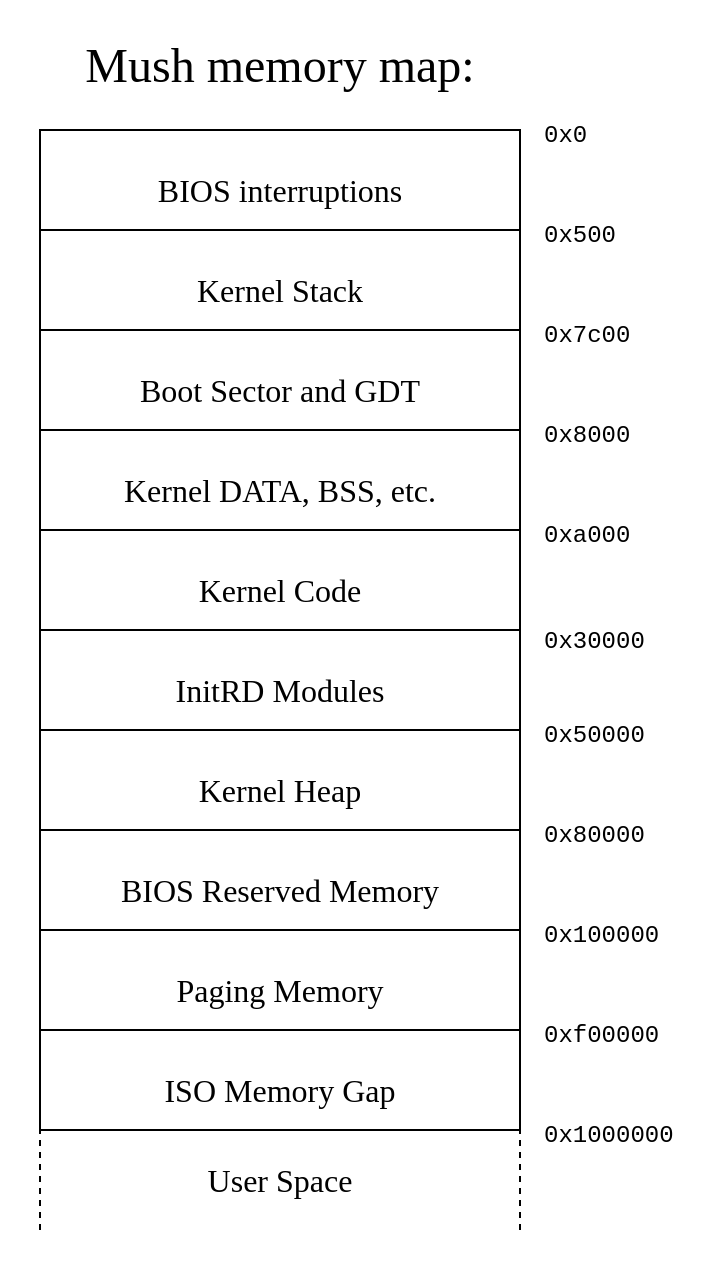 <mxfile version="20.8.3" type="device"><diagram id="odtlT9COsLVvr1XrGEwN" name="Страница 1"><mxGraphModel dx="880" dy="451" grid="1" gridSize="10" guides="1" tooltips="1" connect="1" arrows="1" fold="1" page="1" pageScale="1" pageWidth="827" pageHeight="1169" math="0" shadow="0"><root><mxCell id="0"/><mxCell id="1" parent="0"/><mxCell id="FUrqRtMcUhXRgUg9xQRO-18" value="" style="rounded=0;whiteSpace=wrap;html=1;dashed=1;fontFamily=Verdana;fontSize=16;strokeColor=none;" parent="1" vertex="1"><mxGeometry x="60" y="25" width="350" height="635" as="geometry"/></mxCell><mxCell id="FUrqRtMcUhXRgUg9xQRO-3" value="&lt;font face=&quot;Verdana&quot; style=&quot;font-size: 16px;&quot;&gt;BIOS interruptions&lt;/font&gt;" style="rounded=0;whiteSpace=wrap;html=1;fontFamily=Lucida Console;fontSize=32;" parent="1" vertex="1"><mxGeometry x="80" y="90" width="240" height="50" as="geometry"/></mxCell><mxCell id="FUrqRtMcUhXRgUg9xQRO-5" value="&lt;font style=&quot;font-size: 24px;&quot;&gt;Mush memory map:&lt;/font&gt;" style="text;html=1;strokeColor=none;fillColor=none;align=center;verticalAlign=middle;whiteSpace=wrap;rounded=0;fontFamily=Georgia;fontSize=32;" parent="1" vertex="1"><mxGeometry x="80" y="40" width="240" height="30" as="geometry"/></mxCell><mxCell id="FUrqRtMcUhXRgUg9xQRO-6" value="&lt;font face=&quot;Verdana&quot; style=&quot;font-size: 16px;&quot;&gt;Kernel Stack&lt;/font&gt;" style="rounded=0;whiteSpace=wrap;html=1;fontFamily=Lucida Console;fontSize=32;" parent="1" vertex="1"><mxGeometry x="80" y="140" width="240" height="50" as="geometry"/></mxCell><mxCell id="FUrqRtMcUhXRgUg9xQRO-7" value="&lt;font face=&quot;Verdana&quot; style=&quot;font-size: 16px;&quot;&gt;Boot Sector and GDT&lt;/font&gt;" style="rounded=0;whiteSpace=wrap;html=1;fontFamily=Lucida Console;fontSize=32;" parent="1" vertex="1"><mxGeometry x="80" y="190" width="240" height="50" as="geometry"/></mxCell><mxCell id="FUrqRtMcUhXRgUg9xQRO-8" value="&lt;font face=&quot;Verdana&quot; style=&quot;font-size: 16px;&quot;&gt;Kernel DATA, BSS, etc.&lt;/font&gt;" style="rounded=0;whiteSpace=wrap;html=1;fontFamily=Lucida Console;fontSize=32;" parent="1" vertex="1"><mxGeometry x="80" y="240" width="240" height="50" as="geometry"/></mxCell><mxCell id="FUrqRtMcUhXRgUg9xQRO-9" value="&lt;font face=&quot;Verdana&quot; style=&quot;font-size: 16px;&quot;&gt;Kernel Code&lt;/font&gt;" style="rounded=0;whiteSpace=wrap;html=1;fontFamily=Lucida Console;fontSize=32;" parent="1" vertex="1"><mxGeometry x="80" y="290" width="240" height="50" as="geometry"/></mxCell><mxCell id="FUrqRtMcUhXRgUg9xQRO-10" value="&lt;font face=&quot;Verdana&quot; style=&quot;font-size: 16px;&quot;&gt;Kernel Heap&lt;/font&gt;" style="rounded=0;whiteSpace=wrap;html=1;fontFamily=Lucida Console;fontSize=32;" parent="1" vertex="1"><mxGeometry x="80" y="390" width="240" height="50" as="geometry"/></mxCell><mxCell id="FUrqRtMcUhXRgUg9xQRO-11" value="&lt;font face=&quot;Verdana&quot; style=&quot;font-size: 16px;&quot;&gt;BIOS Reserved Memory&lt;/font&gt;" style="rounded=0;whiteSpace=wrap;html=1;fontFamily=Lucida Console;fontSize=32;" parent="1" vertex="1"><mxGeometry x="80" y="440" width="240" height="50" as="geometry"/></mxCell><mxCell id="FUrqRtMcUhXRgUg9xQRO-12" value="&lt;font face=&quot;Verdana&quot; style=&quot;font-size: 16px;&quot;&gt;Paging Memory&lt;/font&gt;" style="rounded=0;whiteSpace=wrap;html=1;fontFamily=Lucida Console;fontSize=32;" parent="1" vertex="1"><mxGeometry x="80" y="490" width="240" height="50" as="geometry"/></mxCell><mxCell id="FUrqRtMcUhXRgUg9xQRO-13" value="&lt;font face=&quot;Verdana&quot; style=&quot;font-size: 16px;&quot;&gt;ISO Memory Gap&lt;/font&gt;" style="rounded=0;whiteSpace=wrap;html=1;fontFamily=Lucida Console;fontSize=32;" parent="1" vertex="1"><mxGeometry x="80" y="540" width="240" height="50" as="geometry"/></mxCell><mxCell id="FUrqRtMcUhXRgUg9xQRO-15" value="User Space" style="text;html=1;strokeColor=none;fillColor=none;align=center;verticalAlign=middle;whiteSpace=wrap;rounded=0;dashed=1;fontFamily=Verdana;fontSize=16;" parent="1" vertex="1"><mxGeometry x="80" y="590" width="240" height="50" as="geometry"/></mxCell><mxCell id="FUrqRtMcUhXRgUg9xQRO-16" value="" style="endArrow=none;dashed=1;html=1;rounded=0;fontFamily=Verdana;fontSize=16;exitX=0;exitY=1;exitDx=0;exitDy=0;" parent="1" source="FUrqRtMcUhXRgUg9xQRO-15" edge="1"><mxGeometry width="50" height="50" relative="1" as="geometry"><mxPoint x="30" y="640" as="sourcePoint"/><mxPoint x="80" y="590" as="targetPoint"/></mxGeometry></mxCell><mxCell id="FUrqRtMcUhXRgUg9xQRO-17" value="" style="endArrow=none;dashed=1;html=1;rounded=0;fontFamily=Verdana;fontSize=16;entryX=1;entryY=0;entryDx=0;entryDy=0;exitX=1;exitY=1;exitDx=0;exitDy=0;" parent="1" source="FUrqRtMcUhXRgUg9xQRO-15" target="FUrqRtMcUhXRgUg9xQRO-15" edge="1"><mxGeometry width="50" height="50" relative="1" as="geometry"><mxPoint x="330" y="640" as="sourcePoint"/><mxPoint x="320" y="600" as="targetPoint"/></mxGeometry></mxCell><mxCell id="FUrqRtMcUhXRgUg9xQRO-19" value="&lt;font style=&quot;font-size: 12px;&quot; face=&quot;Courier New&quot;&gt;0x0&lt;/font&gt;" style="text;html=1;strokeColor=none;fillColor=none;align=left;verticalAlign=middle;whiteSpace=wrap;rounded=0;dashed=1;fontFamily=Verdana;fontSize=16;" parent="1" vertex="1"><mxGeometry x="330" y="70" width="70" height="40" as="geometry"/></mxCell><mxCell id="FUrqRtMcUhXRgUg9xQRO-23" value="&lt;font style=&quot;font-size: 12px;&quot; face=&quot;Courier New&quot;&gt;0x500&lt;/font&gt;" style="text;html=1;strokeColor=none;fillColor=none;align=left;verticalAlign=middle;whiteSpace=wrap;rounded=0;dashed=1;fontFamily=Verdana;fontSize=16;" parent="1" vertex="1"><mxGeometry x="330" y="120" width="70" height="40" as="geometry"/></mxCell><mxCell id="FUrqRtMcUhXRgUg9xQRO-24" value="&lt;font style=&quot;font-size: 12px;&quot; face=&quot;Courier New&quot;&gt;0x7c00&lt;/font&gt;" style="text;html=1;strokeColor=none;fillColor=none;align=left;verticalAlign=middle;whiteSpace=wrap;rounded=0;dashed=1;fontFamily=Verdana;fontSize=16;" parent="1" vertex="1"><mxGeometry x="330" y="170" width="70" height="40" as="geometry"/></mxCell><mxCell id="FUrqRtMcUhXRgUg9xQRO-25" value="&lt;font style=&quot;font-size: 12px;&quot; face=&quot;Courier New&quot;&gt;0x8000&lt;/font&gt;" style="text;html=1;strokeColor=none;fillColor=none;align=left;verticalAlign=middle;whiteSpace=wrap;rounded=0;dashed=1;fontFamily=Verdana;fontSize=16;" parent="1" vertex="1"><mxGeometry x="330" y="220" width="70" height="40" as="geometry"/></mxCell><mxCell id="FUrqRtMcUhXRgUg9xQRO-26" value="&lt;font style=&quot;font-size: 12px;&quot; face=&quot;Courier New&quot;&gt;0xa000&lt;/font&gt;" style="text;html=1;strokeColor=none;fillColor=none;align=left;verticalAlign=middle;whiteSpace=wrap;rounded=0;dashed=1;fontFamily=Verdana;fontSize=16;" parent="1" vertex="1"><mxGeometry x="330" y="270" width="70" height="40" as="geometry"/></mxCell><mxCell id="FUrqRtMcUhXRgUg9xQRO-27" value="&lt;font style=&quot;font-size: 12px;&quot; face=&quot;Courier New&quot;&gt;0x50000&lt;/font&gt;" style="text;html=1;strokeColor=none;fillColor=none;align=left;verticalAlign=middle;whiteSpace=wrap;rounded=0;dashed=1;fontFamily=Verdana;fontSize=16;" parent="1" vertex="1"><mxGeometry x="330" y="370" width="70" height="40" as="geometry"/></mxCell><mxCell id="FUrqRtMcUhXRgUg9xQRO-28" value="&lt;font style=&quot;font-size: 12px;&quot; face=&quot;Courier New&quot;&gt;0x80000&lt;/font&gt;" style="text;html=1;strokeColor=none;fillColor=none;align=left;verticalAlign=middle;whiteSpace=wrap;rounded=0;dashed=1;fontFamily=Verdana;fontSize=16;" parent="1" vertex="1"><mxGeometry x="330" y="420" width="70" height="40" as="geometry"/></mxCell><mxCell id="FUrqRtMcUhXRgUg9xQRO-29" value="&lt;font style=&quot;font-size: 12px;&quot; face=&quot;Courier New&quot;&gt;0x100000&lt;/font&gt;" style="text;html=1;strokeColor=none;fillColor=none;align=left;verticalAlign=middle;whiteSpace=wrap;rounded=0;dashed=1;fontFamily=Verdana;fontSize=16;" parent="1" vertex="1"><mxGeometry x="330" y="470" width="70" height="40" as="geometry"/></mxCell><mxCell id="FUrqRtMcUhXRgUg9xQRO-30" value="&lt;font style=&quot;font-size: 12px;&quot; face=&quot;Courier New&quot;&gt;0xf00000&lt;/font&gt;" style="text;html=1;strokeColor=none;fillColor=none;align=left;verticalAlign=middle;whiteSpace=wrap;rounded=0;dashed=1;fontFamily=Verdana;fontSize=16;" parent="1" vertex="1"><mxGeometry x="330" y="520" width="70" height="40" as="geometry"/></mxCell><mxCell id="FUrqRtMcUhXRgUg9xQRO-31" value="&lt;font style=&quot;font-size: 12px;&quot; face=&quot;Courier New&quot;&gt;0x1000000&lt;/font&gt;" style="text;html=1;strokeColor=none;fillColor=none;align=left;verticalAlign=middle;whiteSpace=wrap;rounded=0;dashed=1;fontFamily=Verdana;fontSize=16;" parent="1" vertex="1"><mxGeometry x="330" y="570" width="70" height="40" as="geometry"/></mxCell><mxCell id="IvQAqDf9haOTYcyyQrNh-1" value="&lt;font face=&quot;Verdana&quot; style=&quot;font-size: 16px;&quot;&gt;InitRD Modules&lt;/font&gt;" style="rounded=0;whiteSpace=wrap;html=1;fontFamily=Lucida Console;fontSize=32;" parent="1" vertex="1"><mxGeometry x="80" y="340" width="240" height="50" as="geometry"/></mxCell><mxCell id="IvQAqDf9haOTYcyyQrNh-2" value="&lt;font style=&quot;font-size: 12px;&quot; face=&quot;Courier New&quot;&gt;0x30000&lt;/font&gt;" style="text;html=1;strokeColor=none;fillColor=none;align=left;verticalAlign=middle;whiteSpace=wrap;rounded=0;dashed=1;fontFamily=Verdana;fontSize=16;" parent="1" vertex="1"><mxGeometry x="330" y="322.5" width="70" height="40" as="geometry"/></mxCell></root></mxGraphModel></diagram></mxfile>